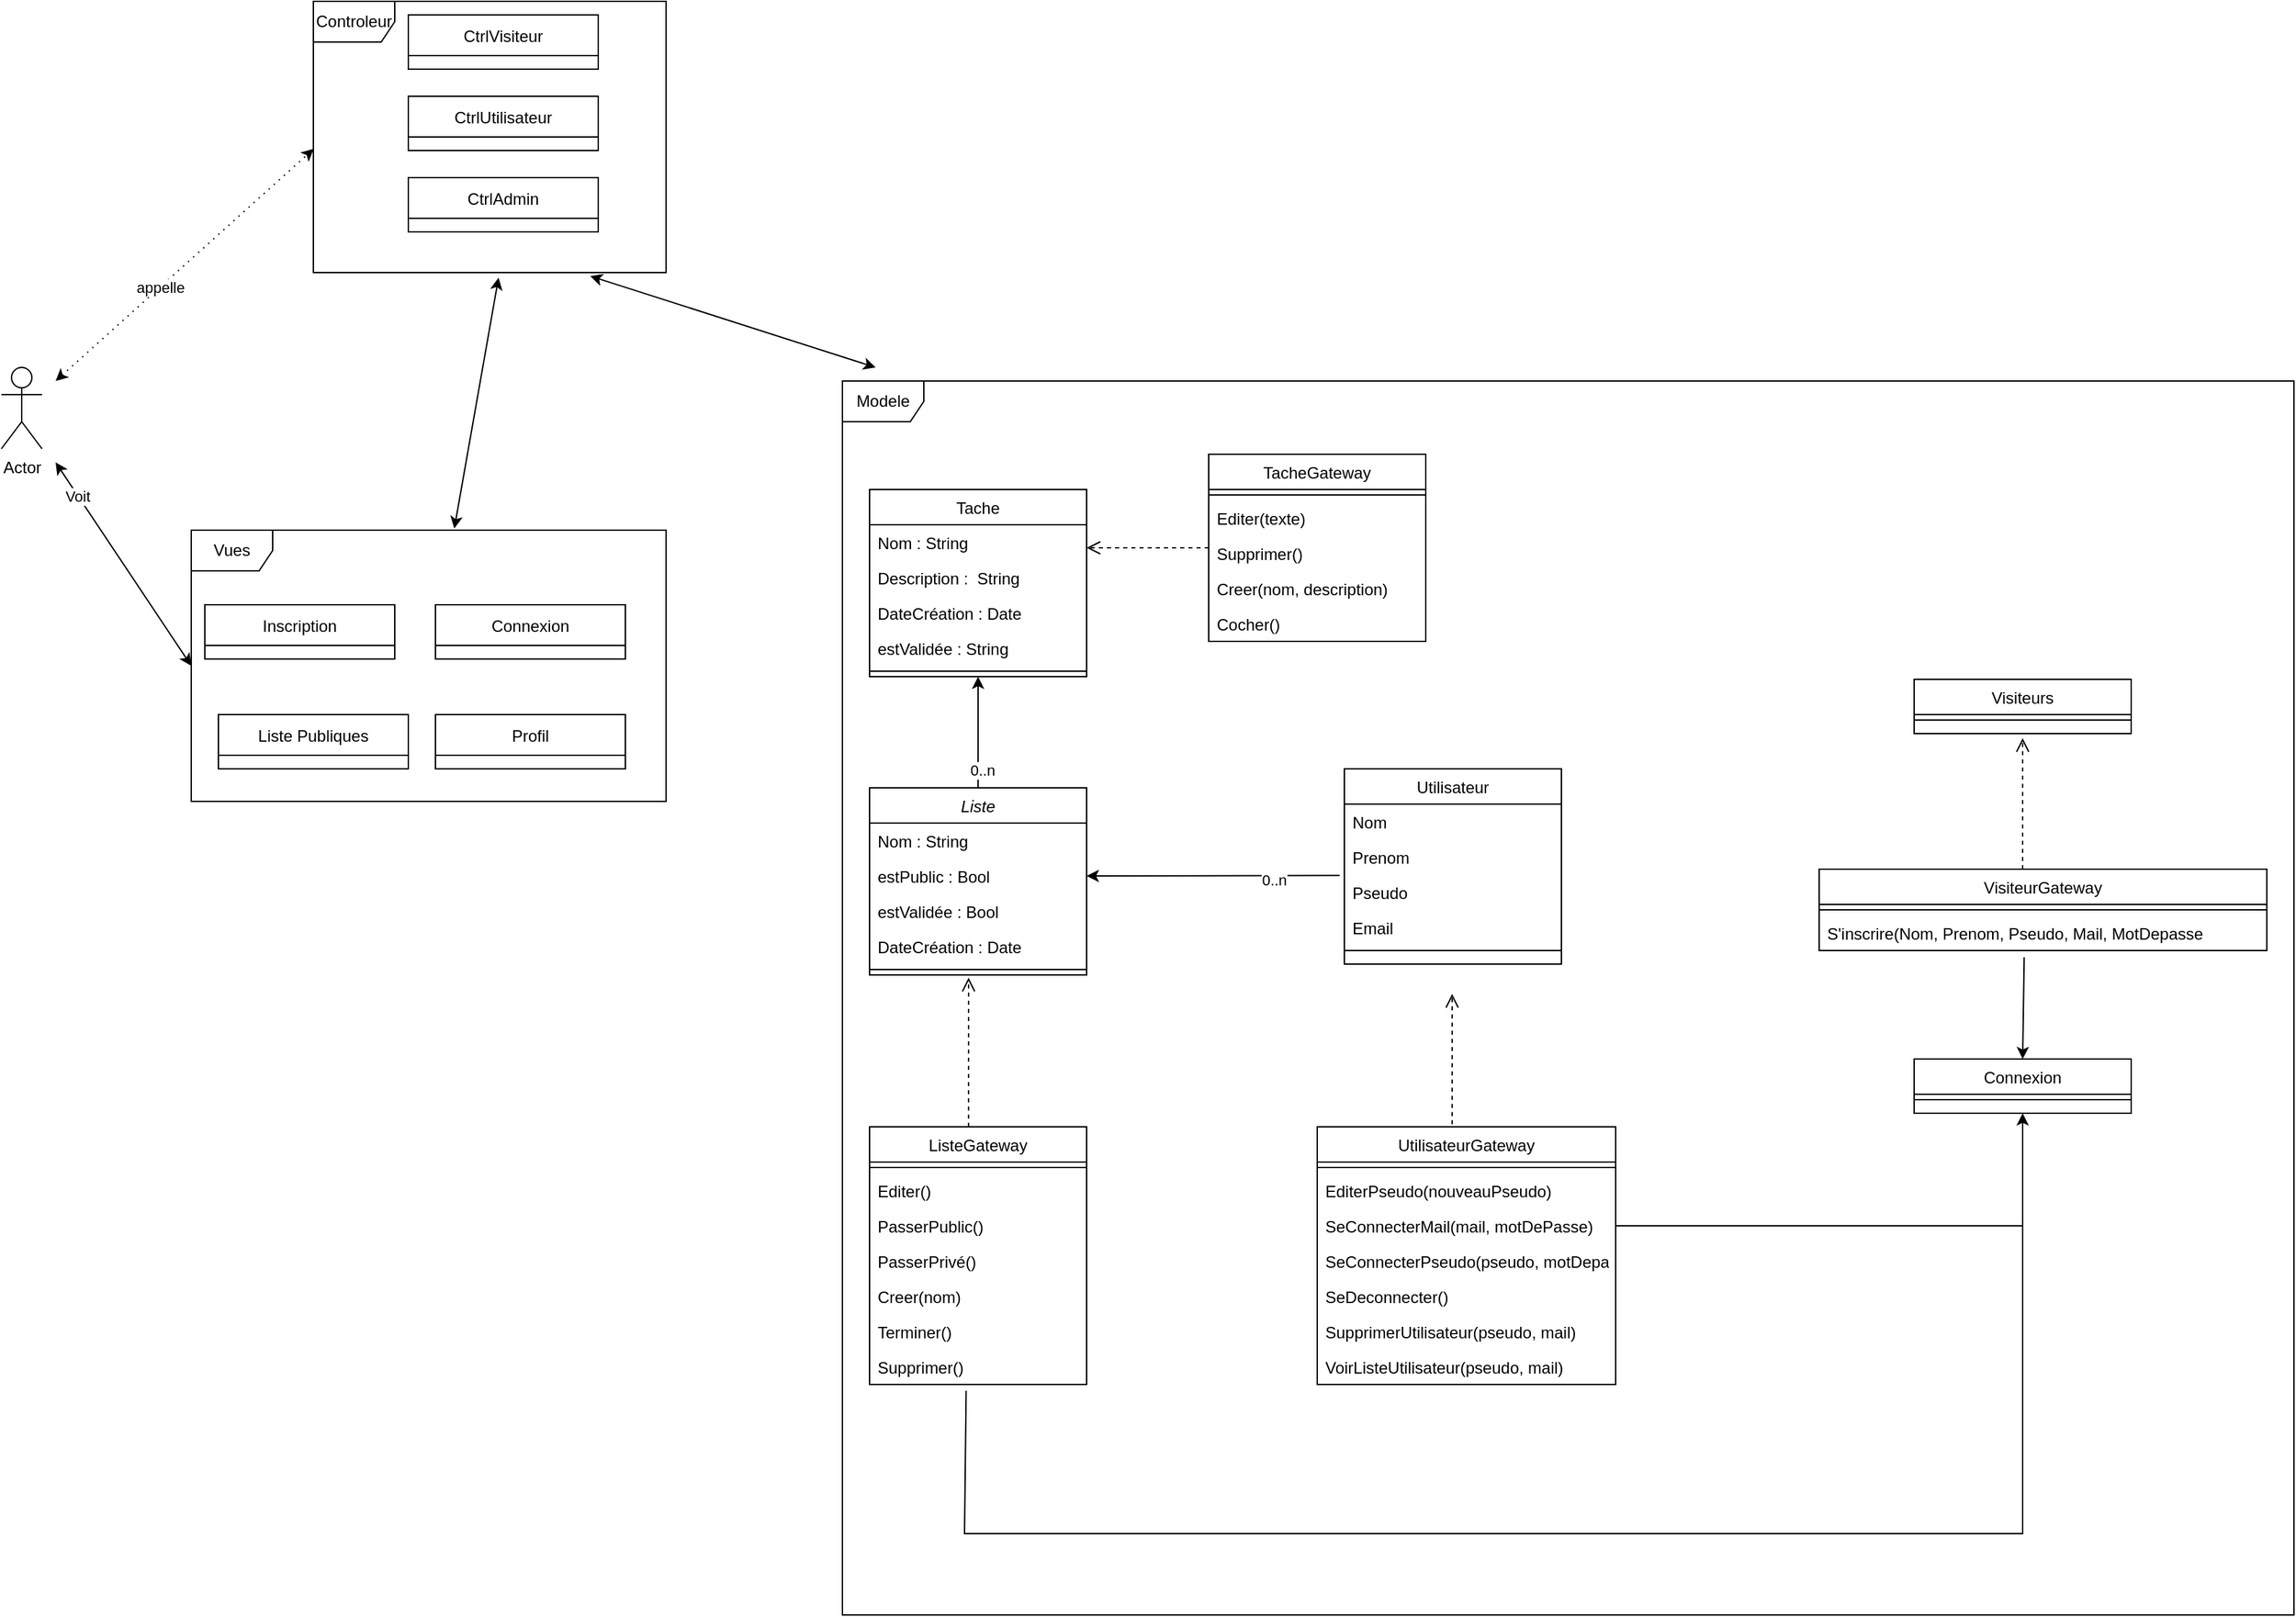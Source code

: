 <mxfile version="20.6.0" type="device"><diagram id="EhPrNy5HpteiR21U6QY4" name="Page-1"><mxGraphModel dx="2557" dy="1134" grid="1" gridSize="10" guides="1" tooltips="1" connect="1" arrows="1" fold="1" page="1" pageScale="1" pageWidth="827" pageHeight="1169" math="0" shadow="0"><root><mxCell id="0"/><mxCell id="1" parent="0"/><mxCell id="wW3Gzl8S19uJMPsHOR49-1" value="Visiteurs" style="swimlane;fontStyle=0;align=center;verticalAlign=top;childLayout=stackLayout;horizontal=1;startSize=26;horizontalStack=0;resizeParent=1;resizeLast=0;collapsible=1;marginBottom=0;rounded=0;shadow=0;strokeWidth=1;" vertex="1" parent="1"><mxGeometry x="1640" y="1140" width="160" height="40" as="geometry"><mxRectangle x="340" y="380" width="170" height="26" as="alternateBounds"/></mxGeometry></mxCell><mxCell id="wW3Gzl8S19uJMPsHOR49-2" value="" style="line;html=1;strokeWidth=1;align=left;verticalAlign=middle;spacingTop=-1;spacingLeft=3;spacingRight=3;rotatable=0;labelPosition=right;points=[];portConstraint=eastwest;" vertex="1" parent="wW3Gzl8S19uJMPsHOR49-1"><mxGeometry y="26" width="160" height="8" as="geometry"/></mxCell><mxCell id="wW3Gzl8S19uJMPsHOR49-3" value="Liste" style="swimlane;fontStyle=2;align=center;verticalAlign=top;childLayout=stackLayout;horizontal=1;startSize=26;horizontalStack=0;resizeParent=1;resizeLast=0;collapsible=1;marginBottom=0;rounded=0;shadow=0;strokeWidth=1;" vertex="1" parent="1"><mxGeometry x="870" y="1220" width="160" height="138" as="geometry"><mxRectangle x="230" y="140" width="160" height="26" as="alternateBounds"/></mxGeometry></mxCell><mxCell id="wW3Gzl8S19uJMPsHOR49-4" value="Nom : String" style="text;align=left;verticalAlign=top;spacingLeft=4;spacingRight=4;overflow=hidden;rotatable=0;points=[[0,0.5],[1,0.5]];portConstraint=eastwest;" vertex="1" parent="wW3Gzl8S19uJMPsHOR49-3"><mxGeometry y="26" width="160" height="26" as="geometry"/></mxCell><mxCell id="wW3Gzl8S19uJMPsHOR49-5" value="estPublic : Bool" style="text;align=left;verticalAlign=top;spacingLeft=4;spacingRight=4;overflow=hidden;rotatable=0;points=[[0,0.5],[1,0.5]];portConstraint=eastwest;" vertex="1" parent="wW3Gzl8S19uJMPsHOR49-3"><mxGeometry y="52" width="160" height="26" as="geometry"/></mxCell><mxCell id="wW3Gzl8S19uJMPsHOR49-6" value="estValidée : Bool" style="text;align=left;verticalAlign=top;spacingLeft=4;spacingRight=4;overflow=hidden;rotatable=0;points=[[0,0.5],[1,0.5]];portConstraint=eastwest;" vertex="1" parent="wW3Gzl8S19uJMPsHOR49-3"><mxGeometry y="78" width="160" height="26" as="geometry"/></mxCell><mxCell id="wW3Gzl8S19uJMPsHOR49-7" value="DateCréation : Date" style="text;align=left;verticalAlign=top;spacingLeft=4;spacingRight=4;overflow=hidden;rotatable=0;points=[[0,0.5],[1,0.5]];portConstraint=eastwest;" vertex="1" parent="wW3Gzl8S19uJMPsHOR49-3"><mxGeometry y="104" width="160" height="26" as="geometry"/></mxCell><mxCell id="wW3Gzl8S19uJMPsHOR49-8" value="" style="line;html=1;strokeWidth=1;align=left;verticalAlign=middle;spacingTop=-1;spacingLeft=3;spacingRight=3;rotatable=0;labelPosition=right;points=[];portConstraint=eastwest;" vertex="1" parent="wW3Gzl8S19uJMPsHOR49-3"><mxGeometry y="130" width="160" height="8" as="geometry"/></mxCell><mxCell id="wW3Gzl8S19uJMPsHOR49-9" value="Utilisateur" style="swimlane;fontStyle=0;align=center;verticalAlign=top;childLayout=stackLayout;horizontal=1;startSize=26;horizontalStack=0;resizeParent=1;resizeLast=0;collapsible=1;marginBottom=0;rounded=0;shadow=0;strokeWidth=1;" vertex="1" parent="1"><mxGeometry x="1220" y="1206" width="160" height="144" as="geometry"><mxRectangle x="130" y="380" width="160" height="26" as="alternateBounds"/></mxGeometry></mxCell><mxCell id="wW3Gzl8S19uJMPsHOR49-10" value="Nom" style="text;align=left;verticalAlign=top;spacingLeft=4;spacingRight=4;overflow=hidden;rotatable=0;points=[[0,0.5],[1,0.5]];portConstraint=eastwest;" vertex="1" parent="wW3Gzl8S19uJMPsHOR49-9"><mxGeometry y="26" width="160" height="26" as="geometry"/></mxCell><mxCell id="wW3Gzl8S19uJMPsHOR49-11" value="Prenom" style="text;align=left;verticalAlign=top;spacingLeft=4;spacingRight=4;overflow=hidden;rotatable=0;points=[[0,0.5],[1,0.5]];portConstraint=eastwest;rounded=0;shadow=0;html=0;" vertex="1" parent="wW3Gzl8S19uJMPsHOR49-9"><mxGeometry y="52" width="160" height="26" as="geometry"/></mxCell><mxCell id="wW3Gzl8S19uJMPsHOR49-12" value="Pseudo" style="text;align=left;verticalAlign=top;spacingLeft=4;spacingRight=4;overflow=hidden;rotatable=0;points=[[0,0.5],[1,0.5]];portConstraint=eastwest;" vertex="1" parent="wW3Gzl8S19uJMPsHOR49-9"><mxGeometry y="78" width="160" height="26" as="geometry"/></mxCell><mxCell id="wW3Gzl8S19uJMPsHOR49-13" value="Email" style="text;align=left;verticalAlign=top;spacingLeft=4;spacingRight=4;overflow=hidden;rotatable=0;points=[[0,0.5],[1,0.5]];portConstraint=eastwest;rounded=0;shadow=0;html=0;" vertex="1" parent="wW3Gzl8S19uJMPsHOR49-9"><mxGeometry y="104" width="160" height="26" as="geometry"/></mxCell><mxCell id="wW3Gzl8S19uJMPsHOR49-15" value="" style="line;html=1;strokeWidth=1;align=left;verticalAlign=middle;spacingTop=-1;spacingLeft=3;spacingRight=3;rotatable=0;labelPosition=right;points=[];portConstraint=eastwest;" vertex="1" parent="wW3Gzl8S19uJMPsHOR49-9"><mxGeometry y="130" width="160" height="8" as="geometry"/></mxCell><mxCell id="wW3Gzl8S19uJMPsHOR49-16" value="&#10;" style="text;align=left;verticalAlign=top;spacingLeft=4;spacingRight=4;overflow=hidden;rotatable=0;points=[[0,0.5],[1,0.5]];portConstraint=eastwest;" vertex="1" parent="wW3Gzl8S19uJMPsHOR49-9"><mxGeometry y="138" width="160" height="2" as="geometry"/></mxCell><mxCell id="wW3Gzl8S19uJMPsHOR49-17" value="Tache" style="swimlane;fontStyle=0;align=center;verticalAlign=top;childLayout=stackLayout;horizontal=1;startSize=26;horizontalStack=0;resizeParent=1;resizeLast=0;collapsible=1;marginBottom=0;rounded=0;shadow=0;strokeWidth=1;" vertex="1" parent="1"><mxGeometry x="870" y="1000" width="160" height="138" as="geometry"><mxRectangle x="340" y="380" width="170" height="26" as="alternateBounds"/></mxGeometry></mxCell><mxCell id="wW3Gzl8S19uJMPsHOR49-18" value="Nom : String" style="text;align=left;verticalAlign=top;spacingLeft=4;spacingRight=4;overflow=hidden;rotatable=0;points=[[0,0.5],[1,0.5]];portConstraint=eastwest;" vertex="1" parent="wW3Gzl8S19uJMPsHOR49-17"><mxGeometry y="26" width="160" height="26" as="geometry"/></mxCell><mxCell id="wW3Gzl8S19uJMPsHOR49-19" value="Description :  String" style="text;align=left;verticalAlign=top;spacingLeft=4;spacingRight=4;overflow=hidden;rotatable=0;points=[[0,0.5],[1,0.5]];portConstraint=eastwest;" vertex="1" parent="wW3Gzl8S19uJMPsHOR49-17"><mxGeometry y="52" width="160" height="26" as="geometry"/></mxCell><mxCell id="wW3Gzl8S19uJMPsHOR49-20" value="DateCréation : Date" style="text;align=left;verticalAlign=top;spacingLeft=4;spacingRight=4;overflow=hidden;rotatable=0;points=[[0,0.5],[1,0.5]];portConstraint=eastwest;" vertex="1" parent="wW3Gzl8S19uJMPsHOR49-17"><mxGeometry y="78" width="160" height="26" as="geometry"/></mxCell><mxCell id="wW3Gzl8S19uJMPsHOR49-21" value="estValidée : String" style="text;align=left;verticalAlign=top;spacingLeft=4;spacingRight=4;overflow=hidden;rotatable=0;points=[[0,0.5],[1,0.5]];portConstraint=eastwest;" vertex="1" parent="wW3Gzl8S19uJMPsHOR49-17"><mxGeometry y="104" width="160" height="26" as="geometry"/></mxCell><mxCell id="wW3Gzl8S19uJMPsHOR49-22" value="" style="line;html=1;strokeWidth=1;align=left;verticalAlign=middle;spacingTop=-1;spacingLeft=3;spacingRight=3;rotatable=0;labelPosition=right;points=[];portConstraint=eastwest;" vertex="1" parent="wW3Gzl8S19uJMPsHOR49-17"><mxGeometry y="130" width="160" height="8" as="geometry"/></mxCell><mxCell id="wW3Gzl8S19uJMPsHOR49-23" value="" style="endArrow=classic;html=1;rounded=0;exitX=0.5;exitY=0;exitDx=0;exitDy=0;entryX=0.5;entryY=1;entryDx=0;entryDy=0;" edge="1" parent="1" source="wW3Gzl8S19uJMPsHOR49-3" target="wW3Gzl8S19uJMPsHOR49-17"><mxGeometry width="50" height="50" relative="1" as="geometry"><mxPoint x="1110" y="1270" as="sourcePoint"/><mxPoint x="990" y="1180" as="targetPoint"/></mxGeometry></mxCell><mxCell id="wW3Gzl8S19uJMPsHOR49-24" value="0..n" style="edgeLabel;html=1;align=center;verticalAlign=middle;resizable=0;points=[];" vertex="1" connectable="0" parent="wW3Gzl8S19uJMPsHOR49-23"><mxGeometry x="-0.687" y="-3" relative="1" as="geometry"><mxPoint as="offset"/></mxGeometry></mxCell><mxCell id="wW3Gzl8S19uJMPsHOR49-25" value="" style="endArrow=classic;html=1;rounded=0;entryX=1;entryY=0.5;entryDx=0;entryDy=0;exitX=-0.022;exitY=0.025;exitDx=0;exitDy=0;exitPerimeter=0;" edge="1" parent="1" source="wW3Gzl8S19uJMPsHOR49-12" target="wW3Gzl8S19uJMPsHOR49-5"><mxGeometry width="50" height="50" relative="1" as="geometry"><mxPoint x="1210" y="1290" as="sourcePoint"/><mxPoint x="1220" y="1290" as="targetPoint"/></mxGeometry></mxCell><mxCell id="wW3Gzl8S19uJMPsHOR49-26" value="0..n" style="edgeLabel;html=1;align=center;verticalAlign=middle;resizable=0;points=[];" vertex="1" connectable="0" parent="wW3Gzl8S19uJMPsHOR49-25"><mxGeometry x="-0.474" y="3" relative="1" as="geometry"><mxPoint as="offset"/></mxGeometry></mxCell><mxCell id="wW3Gzl8S19uJMPsHOR49-27" value="TacheGateway" style="swimlane;fontStyle=0;align=center;verticalAlign=top;childLayout=stackLayout;horizontal=1;startSize=26;horizontalStack=0;resizeParent=1;resizeLast=0;collapsible=1;marginBottom=0;rounded=0;shadow=0;strokeWidth=1;" vertex="1" parent="1"><mxGeometry x="1120" y="974" width="160" height="138" as="geometry"><mxRectangle x="340" y="380" width="170" height="26" as="alternateBounds"/></mxGeometry></mxCell><mxCell id="wW3Gzl8S19uJMPsHOR49-28" value="" style="line;html=1;strokeWidth=1;align=left;verticalAlign=middle;spacingTop=-1;spacingLeft=3;spacingRight=3;rotatable=0;labelPosition=right;points=[];portConstraint=eastwest;" vertex="1" parent="wW3Gzl8S19uJMPsHOR49-27"><mxGeometry y="26" width="160" height="8" as="geometry"/></mxCell><mxCell id="wW3Gzl8S19uJMPsHOR49-29" value="Editer(texte)" style="text;align=left;verticalAlign=top;spacingLeft=4;spacingRight=4;overflow=hidden;rotatable=0;points=[[0,0.5],[1,0.5]];portConstraint=eastwest;" vertex="1" parent="wW3Gzl8S19uJMPsHOR49-27"><mxGeometry y="34" width="160" height="26" as="geometry"/></mxCell><mxCell id="wW3Gzl8S19uJMPsHOR49-30" value="Supprimer()" style="text;align=left;verticalAlign=top;spacingLeft=4;spacingRight=4;overflow=hidden;rotatable=0;points=[[0,0.5],[1,0.5]];portConstraint=eastwest;" vertex="1" parent="wW3Gzl8S19uJMPsHOR49-27"><mxGeometry y="60" width="160" height="26" as="geometry"/></mxCell><mxCell id="wW3Gzl8S19uJMPsHOR49-31" value="Creer(nom, description)" style="text;align=left;verticalAlign=top;spacingLeft=4;spacingRight=4;overflow=hidden;rotatable=0;points=[[0,0.5],[1,0.5]];portConstraint=eastwest;" vertex="1" parent="wW3Gzl8S19uJMPsHOR49-27"><mxGeometry y="86" width="160" height="26" as="geometry"/></mxCell><mxCell id="wW3Gzl8S19uJMPsHOR49-32" value="Cocher()" style="text;align=left;verticalAlign=top;spacingLeft=4;spacingRight=4;overflow=hidden;rotatable=0;points=[[0,0.5],[1,0.5]];portConstraint=eastwest;" vertex="1" parent="wW3Gzl8S19uJMPsHOR49-27"><mxGeometry y="112" width="160" height="26" as="geometry"/></mxCell><mxCell id="wW3Gzl8S19uJMPsHOR49-33" value="" style="html=1;verticalAlign=bottom;endArrow=open;dashed=1;endSize=8;rounded=0;exitX=0;exitY=0.5;exitDx=0;exitDy=0;" edge="1" parent="1" source="wW3Gzl8S19uJMPsHOR49-27"><mxGeometry relative="1" as="geometry"><mxPoint x="1110" y="1050" as="sourcePoint"/><mxPoint x="1030" y="1043" as="targetPoint"/></mxGeometry></mxCell><mxCell id="wW3Gzl8S19uJMPsHOR49-34" value="ListeGateway" style="swimlane;fontStyle=0;align=center;verticalAlign=top;childLayout=stackLayout;horizontal=1;startSize=26;horizontalStack=0;resizeParent=1;resizeLast=0;collapsible=1;marginBottom=0;rounded=0;shadow=0;strokeWidth=1;" vertex="1" parent="1"><mxGeometry x="870" y="1470" width="160" height="190" as="geometry"><mxRectangle x="340" y="380" width="170" height="26" as="alternateBounds"/></mxGeometry></mxCell><mxCell id="wW3Gzl8S19uJMPsHOR49-35" value="" style="line;html=1;strokeWidth=1;align=left;verticalAlign=middle;spacingTop=-1;spacingLeft=3;spacingRight=3;rotatable=0;labelPosition=right;points=[];portConstraint=eastwest;" vertex="1" parent="wW3Gzl8S19uJMPsHOR49-34"><mxGeometry y="26" width="160" height="8" as="geometry"/></mxCell><mxCell id="wW3Gzl8S19uJMPsHOR49-36" value="Editer()" style="text;align=left;verticalAlign=top;spacingLeft=4;spacingRight=4;overflow=hidden;rotatable=0;points=[[0,0.5],[1,0.5]];portConstraint=eastwest;" vertex="1" parent="wW3Gzl8S19uJMPsHOR49-34"><mxGeometry y="34" width="160" height="26" as="geometry"/></mxCell><mxCell id="wW3Gzl8S19uJMPsHOR49-37" value="PasserPublic()" style="text;align=left;verticalAlign=top;spacingLeft=4;spacingRight=4;overflow=hidden;rotatable=0;points=[[0,0.5],[1,0.5]];portConstraint=eastwest;" vertex="1" parent="wW3Gzl8S19uJMPsHOR49-34"><mxGeometry y="60" width="160" height="26" as="geometry"/></mxCell><mxCell id="wW3Gzl8S19uJMPsHOR49-38" value="PasserPrivé()" style="text;align=left;verticalAlign=top;spacingLeft=4;spacingRight=4;overflow=hidden;rotatable=0;points=[[0,0.5],[1,0.5]];portConstraint=eastwest;" vertex="1" parent="wW3Gzl8S19uJMPsHOR49-34"><mxGeometry y="86" width="160" height="26" as="geometry"/></mxCell><mxCell id="wW3Gzl8S19uJMPsHOR49-39" value="Creer(nom)" style="text;align=left;verticalAlign=top;spacingLeft=4;spacingRight=4;overflow=hidden;rotatable=0;points=[[0,0.5],[1,0.5]];portConstraint=eastwest;" vertex="1" parent="wW3Gzl8S19uJMPsHOR49-34"><mxGeometry y="112" width="160" height="26" as="geometry"/></mxCell><mxCell id="wW3Gzl8S19uJMPsHOR49-40" value="Terminer()" style="text;align=left;verticalAlign=top;spacingLeft=4;spacingRight=4;overflow=hidden;rotatable=0;points=[[0,0.5],[1,0.5]];portConstraint=eastwest;" vertex="1" parent="wW3Gzl8S19uJMPsHOR49-34"><mxGeometry y="138" width="160" height="26" as="geometry"/></mxCell><mxCell id="wW3Gzl8S19uJMPsHOR49-41" value="Supprimer()" style="text;align=left;verticalAlign=top;spacingLeft=4;spacingRight=4;overflow=hidden;rotatable=0;points=[[0,0.5],[1,0.5]];portConstraint=eastwest;" vertex="1" parent="wW3Gzl8S19uJMPsHOR49-34"><mxGeometry y="164" width="160" height="26" as="geometry"/></mxCell><mxCell id="wW3Gzl8S19uJMPsHOR49-42" value="" style="html=1;verticalAlign=bottom;endArrow=open;dashed=1;endSize=8;rounded=0;exitX=0.456;exitY=0;exitDx=0;exitDy=0;exitPerimeter=0;" edge="1" parent="1" source="wW3Gzl8S19uJMPsHOR49-34"><mxGeometry relative="1" as="geometry"><mxPoint x="1120" y="1450" as="sourcePoint"/><mxPoint x="943" y="1360" as="targetPoint"/></mxGeometry></mxCell><mxCell id="wW3Gzl8S19uJMPsHOR49-43" value="UtilisateurGateway" style="swimlane;fontStyle=0;align=center;verticalAlign=top;childLayout=stackLayout;horizontal=1;startSize=26;horizontalStack=0;resizeParent=1;resizeLast=0;collapsible=1;marginBottom=0;rounded=0;shadow=0;strokeWidth=1;" vertex="1" parent="1"><mxGeometry x="1200" y="1470" width="220" height="190" as="geometry"><mxRectangle x="340" y="380" width="170" height="26" as="alternateBounds"/></mxGeometry></mxCell><mxCell id="wW3Gzl8S19uJMPsHOR49-44" value="" style="line;html=1;strokeWidth=1;align=left;verticalAlign=middle;spacingTop=-1;spacingLeft=3;spacingRight=3;rotatable=0;labelPosition=right;points=[];portConstraint=eastwest;" vertex="1" parent="wW3Gzl8S19uJMPsHOR49-43"><mxGeometry y="26" width="220" height="8" as="geometry"/></mxCell><mxCell id="wW3Gzl8S19uJMPsHOR49-45" value="EditerPseudo(nouveauPseudo)" style="text;align=left;verticalAlign=top;spacingLeft=4;spacingRight=4;overflow=hidden;rotatable=0;points=[[0,0.5],[1,0.5]];portConstraint=eastwest;" vertex="1" parent="wW3Gzl8S19uJMPsHOR49-43"><mxGeometry y="34" width="220" height="26" as="geometry"/></mxCell><mxCell id="wW3Gzl8S19uJMPsHOR49-46" value="SeConnecterMail(mail, motDePasse)" style="text;align=left;verticalAlign=top;spacingLeft=4;spacingRight=4;overflow=hidden;rotatable=0;points=[[0,0.5],[1,0.5]];portConstraint=eastwest;" vertex="1" parent="wW3Gzl8S19uJMPsHOR49-43"><mxGeometry y="60" width="220" height="26" as="geometry"/></mxCell><mxCell id="wW3Gzl8S19uJMPsHOR49-47" value="SeConnecterPseudo(pseudo, motDepasse)" style="text;align=left;verticalAlign=top;spacingLeft=4;spacingRight=4;overflow=hidden;rotatable=0;points=[[0,0.5],[1,0.5]];portConstraint=eastwest;" vertex="1" parent="wW3Gzl8S19uJMPsHOR49-43"><mxGeometry y="86" width="220" height="26" as="geometry"/></mxCell><mxCell id="wW3Gzl8S19uJMPsHOR49-48" value="SeDeconnecter()" style="text;align=left;verticalAlign=top;spacingLeft=4;spacingRight=4;overflow=hidden;rotatable=0;points=[[0,0.5],[1,0.5]];portConstraint=eastwest;" vertex="1" parent="wW3Gzl8S19uJMPsHOR49-43"><mxGeometry y="112" width="220" height="26" as="geometry"/></mxCell><mxCell id="wW3Gzl8S19uJMPsHOR49-49" value="SupprimerUtilisateur(pseudo, mail)" style="text;align=left;verticalAlign=top;spacingLeft=4;spacingRight=4;overflow=hidden;rotatable=0;points=[[0,0.5],[1,0.5]];portConstraint=eastwest;" vertex="1" parent="wW3Gzl8S19uJMPsHOR49-43"><mxGeometry y="138" width="220" height="26" as="geometry"/></mxCell><mxCell id="wW3Gzl8S19uJMPsHOR49-50" value="VoirListeUtilisateur(pseudo, mail)" style="text;align=left;verticalAlign=top;spacingLeft=4;spacingRight=4;overflow=hidden;rotatable=0;points=[[0,0.5],[1,0.5]];portConstraint=eastwest;" vertex="1" parent="wW3Gzl8S19uJMPsHOR49-43"><mxGeometry y="164" width="220" height="26" as="geometry"/></mxCell><mxCell id="wW3Gzl8S19uJMPsHOR49-51" value="" style="html=1;verticalAlign=bottom;endArrow=open;dashed=1;endSize=8;rounded=0;exitX=0.452;exitY=-0.01;exitDx=0;exitDy=0;exitPerimeter=0;" edge="1" parent="1" source="wW3Gzl8S19uJMPsHOR49-43"><mxGeometry relative="1" as="geometry"><mxPoint x="1300" y="1460" as="sourcePoint"/><mxPoint x="1299.45" y="1372" as="targetPoint"/></mxGeometry></mxCell><mxCell id="wW3Gzl8S19uJMPsHOR49-52" value="VisiteurGateway" style="swimlane;fontStyle=0;align=center;verticalAlign=top;childLayout=stackLayout;horizontal=1;startSize=26;horizontalStack=0;resizeParent=1;resizeLast=0;collapsible=1;marginBottom=0;rounded=0;shadow=0;strokeWidth=1;" vertex="1" parent="1"><mxGeometry x="1570" y="1280" width="330" height="60" as="geometry"><mxRectangle x="340" y="380" width="170" height="26" as="alternateBounds"/></mxGeometry></mxCell><mxCell id="wW3Gzl8S19uJMPsHOR49-53" value="" style="line;html=1;strokeWidth=1;align=left;verticalAlign=middle;spacingTop=-1;spacingLeft=3;spacingRight=3;rotatable=0;labelPosition=right;points=[];portConstraint=eastwest;" vertex="1" parent="wW3Gzl8S19uJMPsHOR49-52"><mxGeometry y="26" width="330" height="8" as="geometry"/></mxCell><mxCell id="wW3Gzl8S19uJMPsHOR49-54" value="S'inscrire(Nom, Prenom, Pseudo, Mail, MotDepasse" style="text;align=left;verticalAlign=top;spacingLeft=4;spacingRight=4;overflow=hidden;rotatable=0;points=[[0,0.5],[1,0.5]];portConstraint=eastwest;" vertex="1" parent="wW3Gzl8S19uJMPsHOR49-52"><mxGeometry y="34" width="330" height="26" as="geometry"/></mxCell><mxCell id="wW3Gzl8S19uJMPsHOR49-55" value="" style="html=1;verticalAlign=bottom;endArrow=open;dashed=1;endSize=8;rounded=0;exitX=0.452;exitY=-0.01;exitDx=0;exitDy=0;exitPerimeter=0;" edge="1" parent="1"><mxGeometry relative="1" as="geometry"><mxPoint x="1720.0" y="1280" as="sourcePoint"/><mxPoint x="1720.01" y="1183.4" as="targetPoint"/></mxGeometry></mxCell><mxCell id="wW3Gzl8S19uJMPsHOR49-56" value="Connexion" style="swimlane;fontStyle=0;align=center;verticalAlign=top;childLayout=stackLayout;horizontal=1;startSize=26;horizontalStack=0;resizeParent=1;resizeLast=0;collapsible=1;marginBottom=0;rounded=0;shadow=0;strokeWidth=1;" vertex="1" parent="1"><mxGeometry x="1640" y="1420" width="160" height="40" as="geometry"><mxRectangle x="340" y="380" width="170" height="26" as="alternateBounds"/></mxGeometry></mxCell><mxCell id="wW3Gzl8S19uJMPsHOR49-57" value="" style="line;html=1;strokeWidth=1;align=left;verticalAlign=middle;spacingTop=-1;spacingLeft=3;spacingRight=3;rotatable=0;labelPosition=right;points=[];portConstraint=eastwest;" vertex="1" parent="wW3Gzl8S19uJMPsHOR49-56"><mxGeometry y="26" width="160" height="8" as="geometry"/></mxCell><mxCell id="wW3Gzl8S19uJMPsHOR49-58" value="" style="endArrow=classic;html=1;rounded=0;exitX=0.445;exitY=1.179;exitDx=0;exitDy=0;exitPerimeter=0;entryX=0.5;entryY=1;entryDx=0;entryDy=0;" edge="1" parent="1" source="wW3Gzl8S19uJMPsHOR49-41" target="wW3Gzl8S19uJMPsHOR49-56"><mxGeometry width="50" height="50" relative="1" as="geometry"><mxPoint x="1040" y="1740" as="sourcePoint"/><mxPoint x="1710" y="1770" as="targetPoint"/><Array as="points"><mxPoint x="940" y="1770"/><mxPoint x="1720" y="1770"/></Array></mxGeometry></mxCell><mxCell id="wW3Gzl8S19uJMPsHOR49-59" value="" style="endArrow=none;html=1;rounded=0;exitX=1;exitY=0.5;exitDx=0;exitDy=0;" edge="1" parent="1" source="wW3Gzl8S19uJMPsHOR49-46"><mxGeometry width="50" height="50" relative="1" as="geometry"><mxPoint x="1570" y="1570" as="sourcePoint"/><mxPoint x="1720" y="1543" as="targetPoint"/></mxGeometry></mxCell><mxCell id="wW3Gzl8S19uJMPsHOR49-60" value="" style="endArrow=classic;html=1;rounded=0;exitX=0.458;exitY=1.192;exitDx=0;exitDy=0;exitPerimeter=0;entryX=0.5;entryY=0;entryDx=0;entryDy=0;" edge="1" parent="1" source="wW3Gzl8S19uJMPsHOR49-54" target="wW3Gzl8S19uJMPsHOR49-56"><mxGeometry width="50" height="50" relative="1" as="geometry"><mxPoint x="1680" y="1360" as="sourcePoint"/><mxPoint x="1730" y="1310" as="targetPoint"/></mxGeometry></mxCell><mxCell id="wW3Gzl8S19uJMPsHOR49-61" value="Controleur" style="shape=umlFrame;whiteSpace=wrap;html=1;" vertex="1" parent="1"><mxGeometry x="460" y="640" width="260" height="200" as="geometry"/></mxCell><mxCell id="wW3Gzl8S19uJMPsHOR49-62" value="CtrlUtilisateur" style="swimlane;fontStyle=0;childLayout=stackLayout;horizontal=1;startSize=30;horizontalStack=0;resizeParent=1;resizeParentMax=0;resizeLast=0;collapsible=1;marginBottom=0;" vertex="1" parent="1"><mxGeometry x="530" y="710" width="140" height="40" as="geometry"/></mxCell><mxCell id="wW3Gzl8S19uJMPsHOR49-63" value="CtrlVisiteur" style="swimlane;fontStyle=0;childLayout=stackLayout;horizontal=1;startSize=30;horizontalStack=0;resizeParent=1;resizeParentMax=0;resizeLast=0;collapsible=1;marginBottom=0;" vertex="1" parent="1"><mxGeometry x="530" y="650" width="140" height="40" as="geometry"/></mxCell><mxCell id="wW3Gzl8S19uJMPsHOR49-64" value="CtrlAdmin" style="swimlane;fontStyle=0;childLayout=stackLayout;horizontal=1;startSize=30;horizontalStack=0;resizeParent=1;resizeParentMax=0;resizeLast=0;collapsible=1;marginBottom=0;" vertex="1" parent="1"><mxGeometry x="530" y="770" width="140" height="40" as="geometry"/></mxCell><mxCell id="wW3Gzl8S19uJMPsHOR49-65" value="" style="endArrow=classic;startArrow=classic;html=1;rounded=0;entryX=0.785;entryY=1.013;entryDx=0;entryDy=0;entryPerimeter=0;exitX=0.063;exitY=0;exitDx=0;exitDy=0;exitPerimeter=0;" edge="1" parent="1" target="wW3Gzl8S19uJMPsHOR49-61"><mxGeometry width="50" height="50" relative="1" as="geometry"><mxPoint x="874.5" y="910" as="sourcePoint"/><mxPoint x="540" y="1030" as="targetPoint"/></mxGeometry></mxCell><mxCell id="wW3Gzl8S19uJMPsHOR49-66" value="Vues" style="shape=umlFrame;whiteSpace=wrap;html=1;" vertex="1" parent="1"><mxGeometry x="370" y="1030" width="350" height="200" as="geometry"/></mxCell><mxCell id="wW3Gzl8S19uJMPsHOR49-67" value="Inscription" style="swimlane;fontStyle=0;childLayout=stackLayout;horizontal=1;startSize=30;horizontalStack=0;resizeParent=1;resizeParentMax=0;resizeLast=0;collapsible=1;marginBottom=0;" vertex="1" parent="1"><mxGeometry x="380" y="1085" width="140" height="40" as="geometry"/></mxCell><mxCell id="wW3Gzl8S19uJMPsHOR49-68" value="Connexion" style="swimlane;fontStyle=0;childLayout=stackLayout;horizontal=1;startSize=30;horizontalStack=0;resizeParent=1;resizeParentMax=0;resizeLast=0;collapsible=1;marginBottom=0;" vertex="1" parent="1"><mxGeometry x="550" y="1085" width="140" height="40" as="geometry"/></mxCell><mxCell id="wW3Gzl8S19uJMPsHOR49-69" value="Liste Publiques" style="swimlane;fontStyle=0;childLayout=stackLayout;horizontal=1;startSize=30;horizontalStack=0;resizeParent=1;resizeParentMax=0;resizeLast=0;collapsible=1;marginBottom=0;" vertex="1" parent="1"><mxGeometry x="390" y="1166" width="140" height="40" as="geometry"/></mxCell><mxCell id="wW3Gzl8S19uJMPsHOR49-70" value="Profil" style="swimlane;fontStyle=0;childLayout=stackLayout;horizontal=1;startSize=30;horizontalStack=0;resizeParent=1;resizeParentMax=0;resizeLast=0;collapsible=1;marginBottom=0;" vertex="1" parent="1"><mxGeometry x="550" y="1166" width="140" height="40" as="geometry"/></mxCell><mxCell id="wW3Gzl8S19uJMPsHOR49-71" value="" style="endArrow=classic;startArrow=classic;html=1;rounded=0;entryX=0.525;entryY=1.019;entryDx=0;entryDy=0;entryPerimeter=0;exitX=0.554;exitY=-0.006;exitDx=0;exitDy=0;exitPerimeter=0;" edge="1" parent="1" source="wW3Gzl8S19uJMPsHOR49-66" target="wW3Gzl8S19uJMPsHOR49-61"><mxGeometry width="50" height="50" relative="1" as="geometry"><mxPoint x="230" y="1100" as="sourcePoint"/><mxPoint x="280" y="1050" as="targetPoint"/></mxGeometry></mxCell><mxCell id="wW3Gzl8S19uJMPsHOR49-72" value="" style="endArrow=classic;startArrow=classic;html=1;rounded=0;entryX=0.001;entryY=0.544;entryDx=0;entryDy=0;entryPerimeter=0;dashed=1;dashPattern=1 4;" edge="1" parent="1" target="wW3Gzl8S19uJMPsHOR49-61"><mxGeometry width="50" height="50" relative="1" as="geometry"><mxPoint x="270" y="920" as="sourcePoint"/><mxPoint x="280" y="1090" as="targetPoint"/></mxGeometry></mxCell><mxCell id="wW3Gzl8S19uJMPsHOR49-73" value="appelle" style="edgeLabel;html=1;align=center;verticalAlign=middle;resizable=0;points=[];" vertex="1" connectable="0" parent="wW3Gzl8S19uJMPsHOR49-72"><mxGeometry x="-0.196" relative="1" as="geometry"><mxPoint as="offset"/></mxGeometry></mxCell><mxCell id="wW3Gzl8S19uJMPsHOR49-74" value="Actor" style="shape=umlActor;verticalLabelPosition=bottom;verticalAlign=top;html=1;outlineConnect=0;" vertex="1" parent="1"><mxGeometry x="230" y="910" width="30" height="60" as="geometry"/></mxCell><mxCell id="wW3Gzl8S19uJMPsHOR49-75" value="" style="endArrow=classic;startArrow=classic;html=1;rounded=0;exitX=0;exitY=0.5;exitDx=0;exitDy=0;exitPerimeter=0;" edge="1" parent="1" source="wW3Gzl8S19uJMPsHOR49-66"><mxGeometry width="50" height="50" relative="1" as="geometry"><mxPoint x="230" y="1140" as="sourcePoint"/><mxPoint x="270" y="980" as="targetPoint"/></mxGeometry></mxCell><mxCell id="wW3Gzl8S19uJMPsHOR49-76" value="Voit" style="edgeLabel;html=1;align=center;verticalAlign=middle;resizable=0;points=[];" vertex="1" connectable="0" parent="wW3Gzl8S19uJMPsHOR49-75"><mxGeometry x="0.656" y="1" relative="1" as="geometry"><mxPoint y="-1" as="offset"/></mxGeometry></mxCell><mxCell id="wW3Gzl8S19uJMPsHOR49-77" value="Modele" style="shape=umlFrame;whiteSpace=wrap;html=1;" vertex="1" parent="1"><mxGeometry x="850" y="920" width="1070" height="910" as="geometry"/></mxCell></root></mxGraphModel></diagram></mxfile>